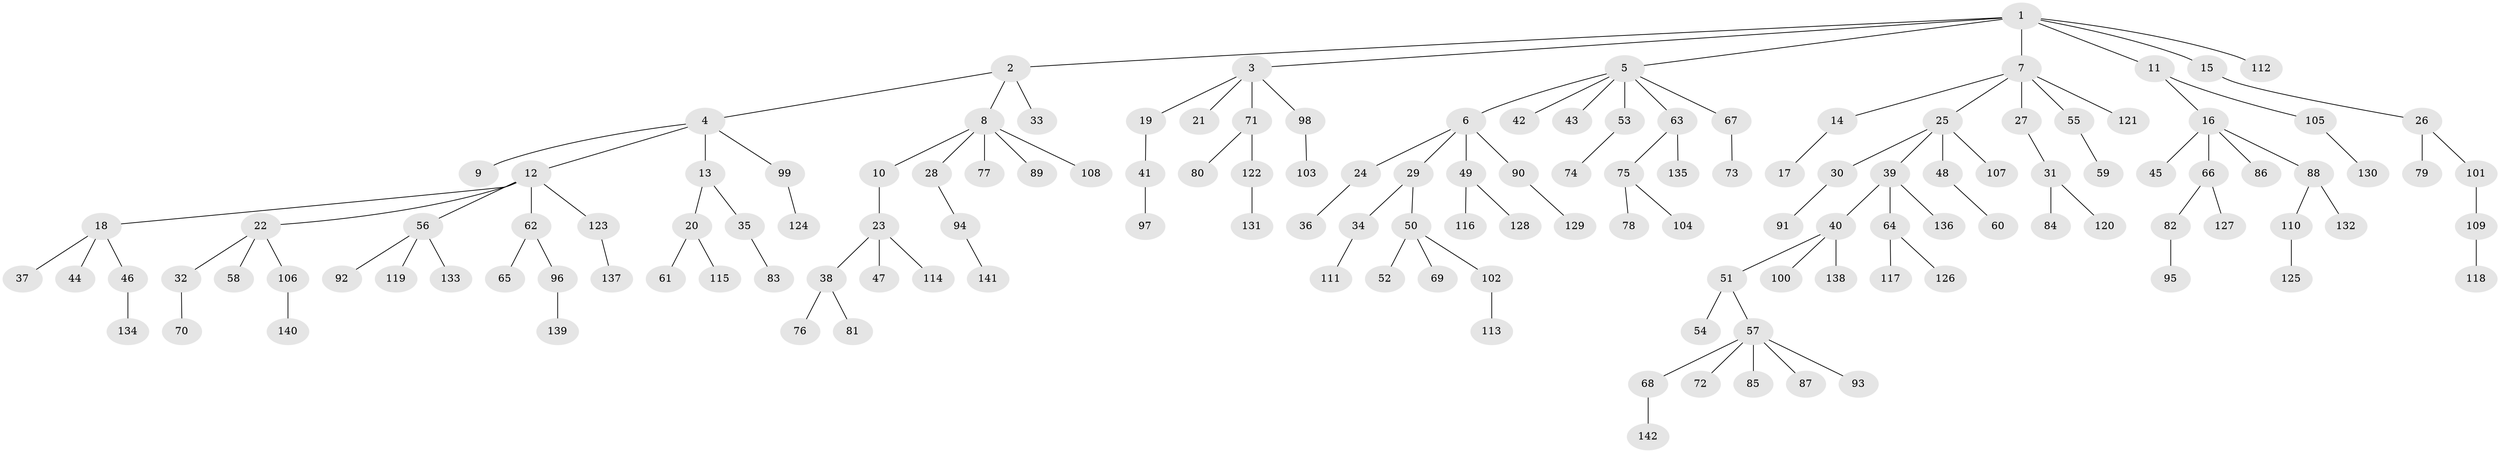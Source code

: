// Generated by graph-tools (version 1.1) at 2025/53/03/09/25 04:53:19]
// undirected, 142 vertices, 141 edges
graph export_dot {
graph [start="1"]
  node [color=gray90,style=filled];
  1;
  2;
  3;
  4;
  5;
  6;
  7;
  8;
  9;
  10;
  11;
  12;
  13;
  14;
  15;
  16;
  17;
  18;
  19;
  20;
  21;
  22;
  23;
  24;
  25;
  26;
  27;
  28;
  29;
  30;
  31;
  32;
  33;
  34;
  35;
  36;
  37;
  38;
  39;
  40;
  41;
  42;
  43;
  44;
  45;
  46;
  47;
  48;
  49;
  50;
  51;
  52;
  53;
  54;
  55;
  56;
  57;
  58;
  59;
  60;
  61;
  62;
  63;
  64;
  65;
  66;
  67;
  68;
  69;
  70;
  71;
  72;
  73;
  74;
  75;
  76;
  77;
  78;
  79;
  80;
  81;
  82;
  83;
  84;
  85;
  86;
  87;
  88;
  89;
  90;
  91;
  92;
  93;
  94;
  95;
  96;
  97;
  98;
  99;
  100;
  101;
  102;
  103;
  104;
  105;
  106;
  107;
  108;
  109;
  110;
  111;
  112;
  113;
  114;
  115;
  116;
  117;
  118;
  119;
  120;
  121;
  122;
  123;
  124;
  125;
  126;
  127;
  128;
  129;
  130;
  131;
  132;
  133;
  134;
  135;
  136;
  137;
  138;
  139;
  140;
  141;
  142;
  1 -- 2;
  1 -- 3;
  1 -- 5;
  1 -- 7;
  1 -- 11;
  1 -- 15;
  1 -- 112;
  2 -- 4;
  2 -- 8;
  2 -- 33;
  3 -- 19;
  3 -- 21;
  3 -- 71;
  3 -- 98;
  4 -- 9;
  4 -- 12;
  4 -- 13;
  4 -- 99;
  5 -- 6;
  5 -- 42;
  5 -- 43;
  5 -- 53;
  5 -- 63;
  5 -- 67;
  6 -- 24;
  6 -- 29;
  6 -- 49;
  6 -- 90;
  7 -- 14;
  7 -- 25;
  7 -- 27;
  7 -- 55;
  7 -- 121;
  8 -- 10;
  8 -- 28;
  8 -- 77;
  8 -- 89;
  8 -- 108;
  10 -- 23;
  11 -- 16;
  11 -- 105;
  12 -- 18;
  12 -- 22;
  12 -- 56;
  12 -- 62;
  12 -- 123;
  13 -- 20;
  13 -- 35;
  14 -- 17;
  15 -- 26;
  16 -- 45;
  16 -- 66;
  16 -- 86;
  16 -- 88;
  18 -- 37;
  18 -- 44;
  18 -- 46;
  19 -- 41;
  20 -- 61;
  20 -- 115;
  22 -- 32;
  22 -- 58;
  22 -- 106;
  23 -- 38;
  23 -- 47;
  23 -- 114;
  24 -- 36;
  25 -- 30;
  25 -- 39;
  25 -- 48;
  25 -- 107;
  26 -- 79;
  26 -- 101;
  27 -- 31;
  28 -- 94;
  29 -- 34;
  29 -- 50;
  30 -- 91;
  31 -- 84;
  31 -- 120;
  32 -- 70;
  34 -- 111;
  35 -- 83;
  38 -- 76;
  38 -- 81;
  39 -- 40;
  39 -- 64;
  39 -- 136;
  40 -- 51;
  40 -- 100;
  40 -- 138;
  41 -- 97;
  46 -- 134;
  48 -- 60;
  49 -- 116;
  49 -- 128;
  50 -- 52;
  50 -- 69;
  50 -- 102;
  51 -- 54;
  51 -- 57;
  53 -- 74;
  55 -- 59;
  56 -- 92;
  56 -- 119;
  56 -- 133;
  57 -- 68;
  57 -- 72;
  57 -- 85;
  57 -- 87;
  57 -- 93;
  62 -- 65;
  62 -- 96;
  63 -- 75;
  63 -- 135;
  64 -- 117;
  64 -- 126;
  66 -- 82;
  66 -- 127;
  67 -- 73;
  68 -- 142;
  71 -- 80;
  71 -- 122;
  75 -- 78;
  75 -- 104;
  82 -- 95;
  88 -- 110;
  88 -- 132;
  90 -- 129;
  94 -- 141;
  96 -- 139;
  98 -- 103;
  99 -- 124;
  101 -- 109;
  102 -- 113;
  105 -- 130;
  106 -- 140;
  109 -- 118;
  110 -- 125;
  122 -- 131;
  123 -- 137;
}
